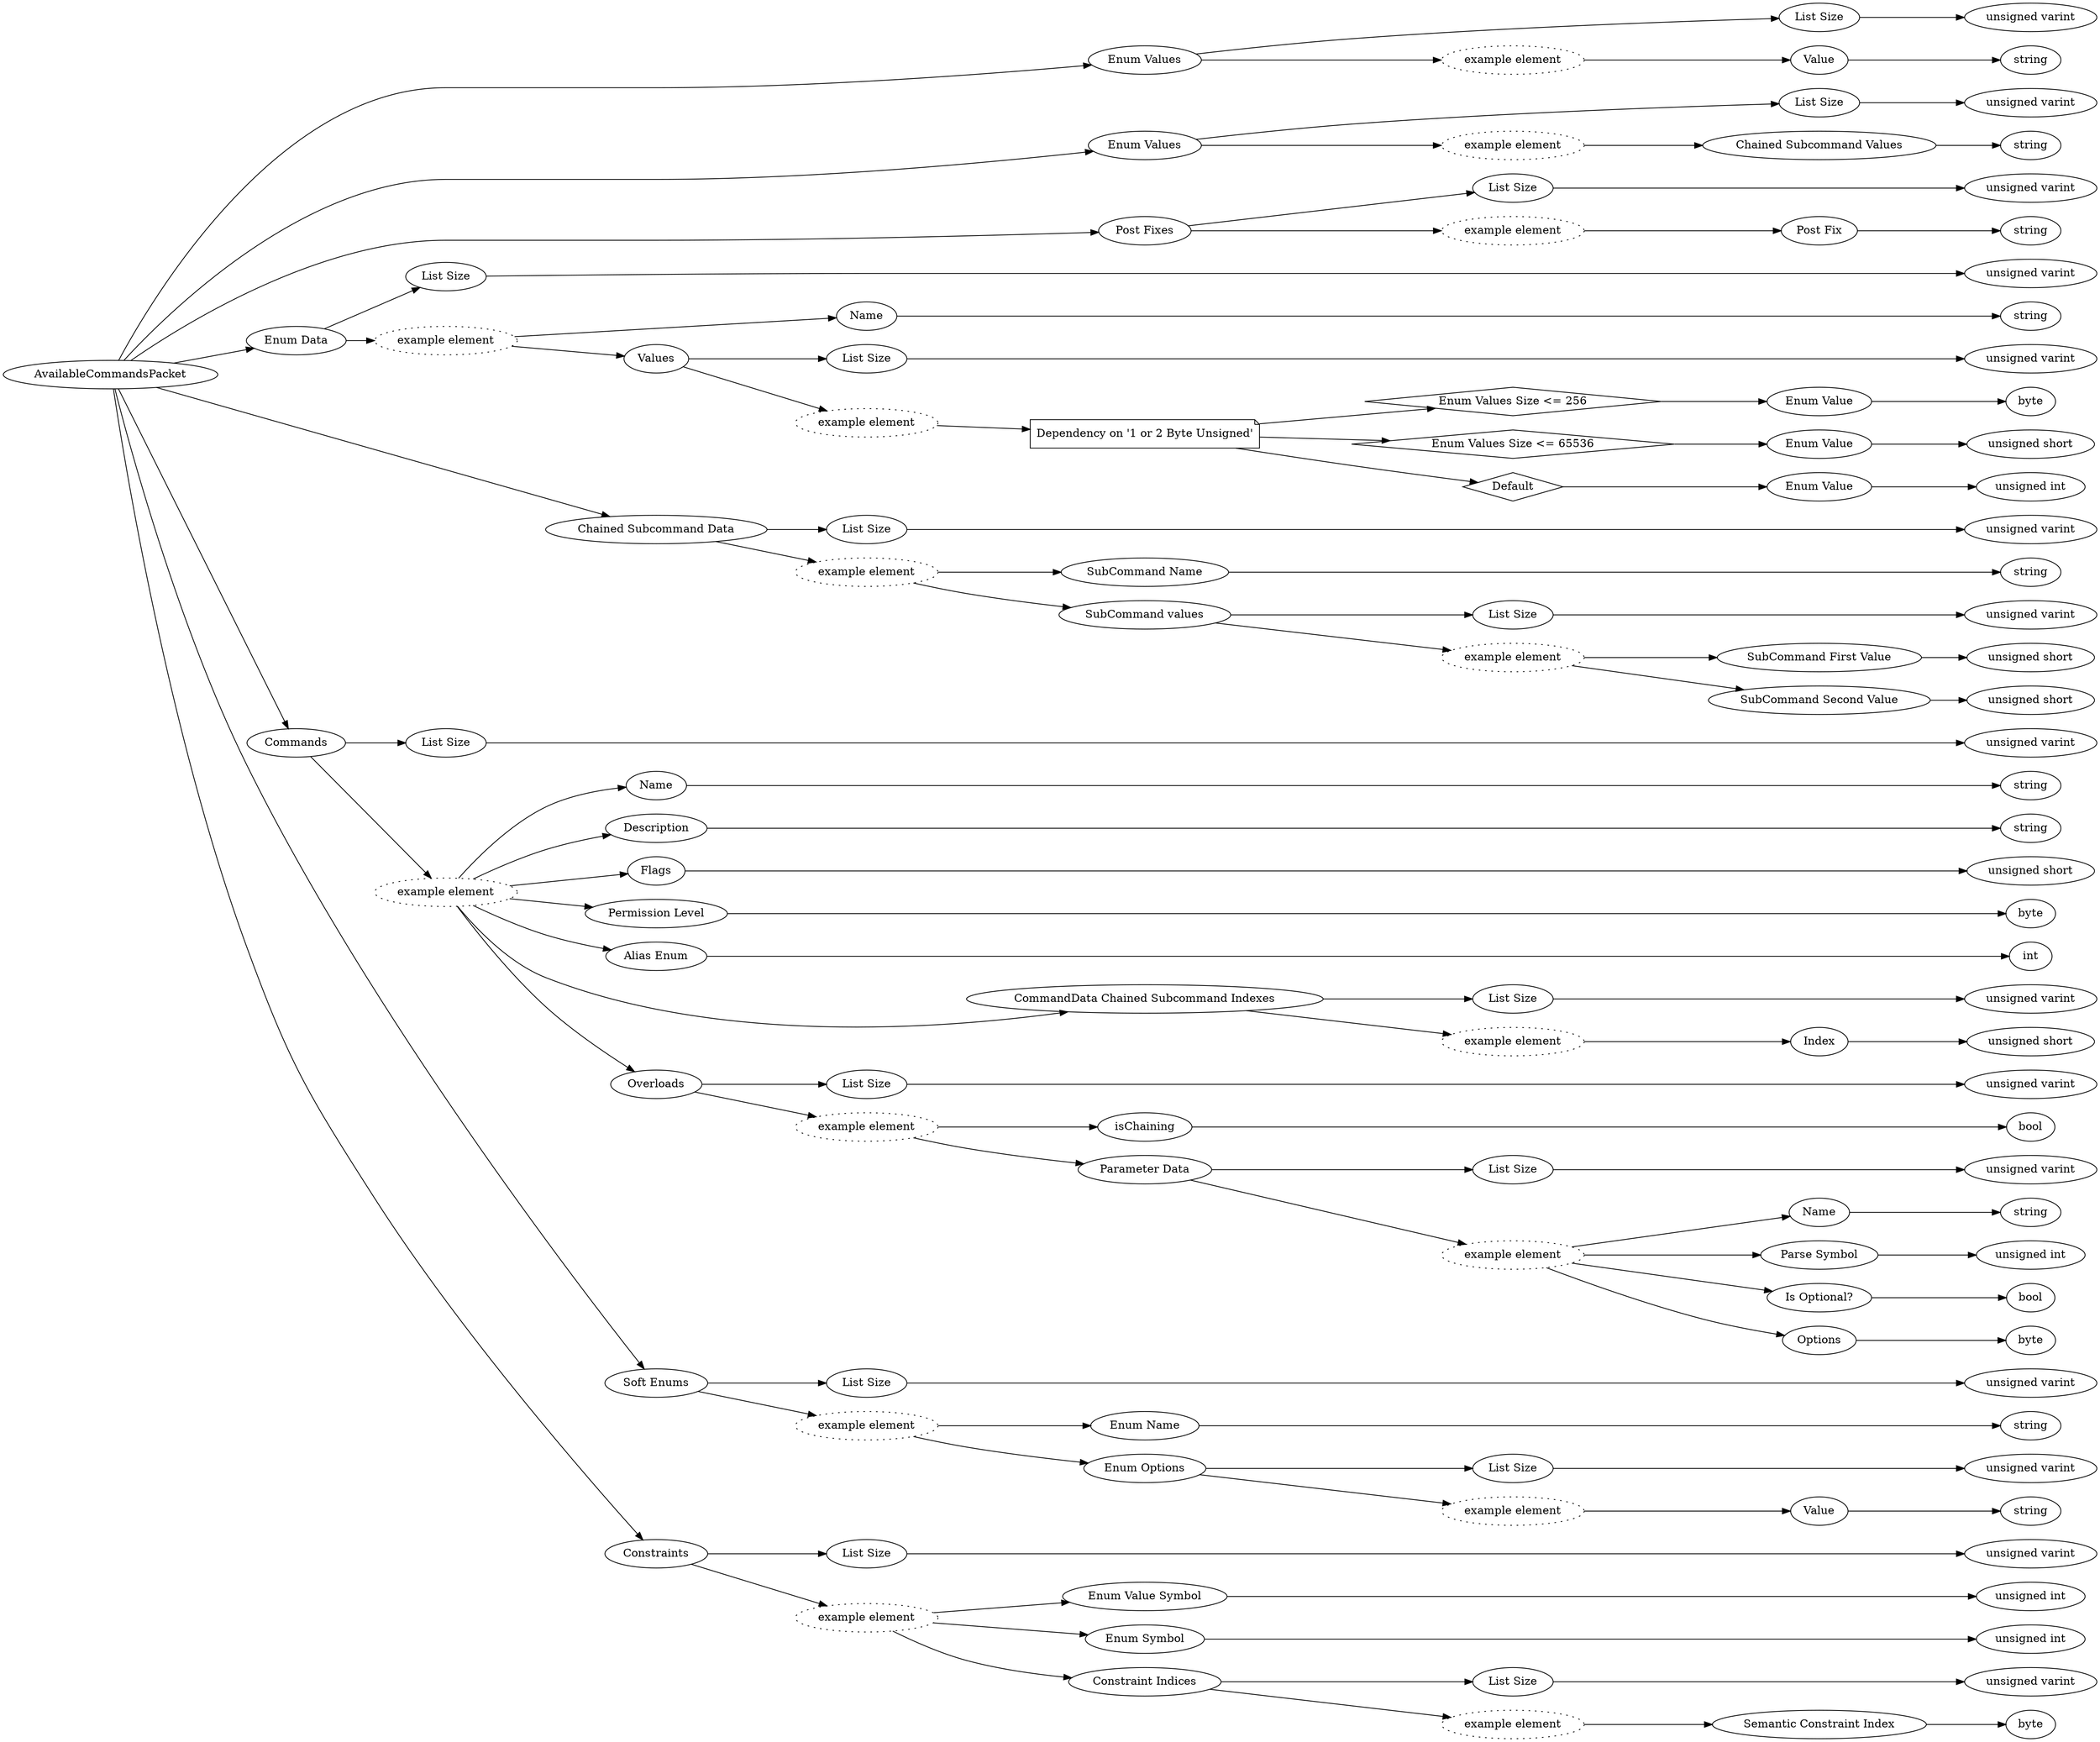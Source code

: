 digraph "AvailableCommandsPacket" {
rankdir = LR
0
0 -> 1
1 -> 2
2 -> 3
1 -> 4
4 -> 5
5 -> 6
0 -> 7
7 -> 8
8 -> 9
7 -> 10
10 -> 11
11 -> 12
0 -> 13
13 -> 14
14 -> 15
13 -> 16
16 -> 17
17 -> 18
0 -> 19
19 -> 20
20 -> 21
19 -> 22
22 -> 23
23 -> 24
22 -> 25
25 -> 26
26 -> 27
25 -> 28
28 -> 29
29 -> 30
30 -> 31
31 -> 32
29 -> 33
33 -> 34
34 -> 35
29 -> 36
36 -> 37
37 -> 38
0 -> 39
39 -> 40
40 -> 41
39 -> 42
42 -> 43
43 -> 44
42 -> 45
45 -> 46
46 -> 47
45 -> 48
48 -> 49
49 -> 50
48 -> 51
51 -> 52
0 -> 53
53 -> 54
54 -> 55
53 -> 56
56 -> 57
57 -> 58
56 -> 59
59 -> 60
56 -> 61
61 -> 62
56 -> 63
63 -> 64
56 -> 65
65 -> 66
56 -> 67
67 -> 68
68 -> 69
67 -> 70
70 -> 71
71 -> 72
56 -> 73
73 -> 74
74 -> 75
73 -> 76
76 -> 77
77 -> 78
76 -> 79
79 -> 80
80 -> 81
79 -> 82
82 -> 83
83 -> 84
82 -> 85
85 -> 86
82 -> 87
87 -> 88
82 -> 89
89 -> 90
0 -> 91
91 -> 92
92 -> 93
91 -> 94
94 -> 95
95 -> 96
94 -> 97
97 -> 98
98 -> 99
97 -> 100
100 -> 101
101 -> 102
0 -> 103
103 -> 104
104 -> 105
103 -> 106
106 -> 107
107 -> 108
106 -> 109
109 -> 110
106 -> 111
111 -> 112
112 -> 113
111 -> 114
114 -> 115
115 -> 116

0 [label="AvailableCommandsPacket",comment="name: \"AvailableCommandsPacket\", typeName: \"\", id: 0, branchId: 76, recurseId: -1, attributes: 0, notes: \"\""];
1 [label="Enum Values",comment="name: \"Enum Values\", typeName: \"\", id: 1, branchId: 0, recurseId: -1, attributes: 8, notes: \"\""];
2 [label="List Size",comment="name: \"List Size\", typeName: \"\", id: 2, branchId: 0, recurseId: -1, attributes: 0, notes: \"\""];
3 [label="unsigned varint",comment="name: \"unsigned varint\", typeName: \"\", id: 3, branchId: 0, recurseId: -1, attributes: 512, notes: \"\""];
4 [label="example element",style=dotted,comment="name: \"example element\", typeName: \"\", id: 4, branchId: 0, recurseId: -1, attributes: 16, notes: \"\""];
5 [label="Value",comment="name: \"Value\", typeName: \"\", id: 5, branchId: 0, recurseId: -1, attributes: 0, notes: \"\""];
6 [label="string",comment="name: \"string\", typeName: \"\", id: 6, branchId: 0, recurseId: -1, attributes: 512, notes: \"\""];
7 [label="Enum Values",comment="name: \"Enum Values\", typeName: \"\", id: 7, branchId: 0, recurseId: -1, attributes: 8, notes: \"\""];
8 [label="List Size",comment="name: \"List Size\", typeName: \"\", id: 8, branchId: 0, recurseId: -1, attributes: 0, notes: \"\""];
9 [label="unsigned varint",comment="name: \"unsigned varint\", typeName: \"\", id: 9, branchId: 0, recurseId: -1, attributes: 512, notes: \"\""];
10 [label="example element",style=dotted,comment="name: \"example element\", typeName: \"\", id: 10, branchId: 0, recurseId: -1, attributes: 16, notes: \"\""];
11 [label="Chained Subcommand Values",comment="name: \"Chained Subcommand Values\", typeName: \"\", id: 11, branchId: 0, recurseId: -1, attributes: 0, notes: \"\""];
12 [label="string",comment="name: \"string\", typeName: \"\", id: 12, branchId: 0, recurseId: -1, attributes: 512, notes: \"\""];
13 [label="Post Fixes",comment="name: \"Post Fixes\", typeName: \"\", id: 13, branchId: 0, recurseId: -1, attributes: 8, notes: \"\""];
14 [label="List Size",comment="name: \"List Size\", typeName: \"\", id: 14, branchId: 0, recurseId: -1, attributes: 0, notes: \"\""];
15 [label="unsigned varint",comment="name: \"unsigned varint\", typeName: \"\", id: 15, branchId: 0, recurseId: -1, attributes: 512, notes: \"\""];
16 [label="example element",style=dotted,comment="name: \"example element\", typeName: \"\", id: 16, branchId: 0, recurseId: -1, attributes: 16, notes: \"\""];
17 [label="Post Fix",comment="name: \"Post Fix\", typeName: \"\", id: 17, branchId: 0, recurseId: -1, attributes: 0, notes: \"\""];
18 [label="string",comment="name: \"string\", typeName: \"\", id: 18, branchId: 0, recurseId: -1, attributes: 512, notes: \"\""];
19 [label="Enum Data",comment="name: \"Enum Data\", typeName: \"\", id: 19, branchId: 0, recurseId: -1, attributes: 8, notes: \"\""];
20 [label="List Size",comment="name: \"List Size\", typeName: \"\", id: 20, branchId: 0, recurseId: -1, attributes: 0, notes: \"\""];
21 [label="unsigned varint",comment="name: \"unsigned varint\", typeName: \"\", id: 21, branchId: 0, recurseId: -1, attributes: 512, notes: \"\""];
22 [label="example element",style=dotted,comment="name: \"example element\", typeName: \"\", id: 22, branchId: 0, recurseId: -1, attributes: 16, notes: \"\""];
23 [label="Name",comment="name: \"Name\", typeName: \"\", id: 23, branchId: 0, recurseId: -1, attributes: 0, notes: \"\""];
24 [label="string",comment="name: \"string\", typeName: \"\", id: 24, branchId: 0, recurseId: -1, attributes: 512, notes: \"\""];
25 [label="Values",comment="name: \"Values\", typeName: \"\", id: 25, branchId: 0, recurseId: -1, attributes: 8, notes: \"\""];
26 [label="List Size",comment="name: \"List Size\", typeName: \"\", id: 26, branchId: 0, recurseId: -1, attributes: 0, notes: \"\""];
27 [label="unsigned varint",comment="name: \"unsigned varint\", typeName: \"\", id: 27, branchId: 0, recurseId: -1, attributes: 512, notes: \"\""];
28 [label="example element",style=dotted,comment="name: \"example element\", typeName: \"\", id: 28, branchId: 0, recurseId: -1, attributes: 16, notes: \"\""];
29 [label="Dependency on '1 or 2 Byte Unsigned'",shape=note,comment="name: \"Dependency on '1 or 2 Byte Unsigned'\", typeName: \"\", id: 29, branchId: 0, recurseId: -1, attributes: 2, notes: \"\""];
30 [label="Enum Values Size <= 256",shape=diamond,comment="name: \"Enum Values Size <= 256\", typeName: \"\", id: 30, branchId: 0, recurseId: -1, attributes: 4, notes: \"\""];
31 [label="Enum Value",comment="name: \"Enum Value\", typeName: \"\", id: 31, branchId: 0, recurseId: -1, attributes: 0, notes: \"\""];
32 [label="byte",comment="name: \"byte\", typeName: \"\", id: 32, branchId: 0, recurseId: -1, attributes: 512, notes: \"\""];
33 [label="Enum Values Size <= 65536",shape=diamond,comment="name: \"Enum Values Size <= 65536\", typeName: \"\", id: 33, branchId: 1, recurseId: -1, attributes: 4, notes: \"\""];
34 [label="Enum Value",comment="name: \"Enum Value\", typeName: \"\", id: 34, branchId: 0, recurseId: -1, attributes: 0, notes: \"\""];
35 [label="unsigned short",comment="name: \"unsigned short\", typeName: \"\", id: 35, branchId: 0, recurseId: -1, attributes: 512, notes: \"\""];
36 [label="Default",shape=diamond,comment="name: \"Default\", typeName: \"\", id: 36, branchId: 2, recurseId: -1, attributes: 4, notes: \"\""];
37 [label="Enum Value",comment="name: \"Enum Value\", typeName: \"\", id: 37, branchId: 0, recurseId: -1, attributes: 0, notes: \"\""];
38 [label="unsigned int",comment="name: \"unsigned int\", typeName: \"\", id: 38, branchId: 0, recurseId: -1, attributes: 512, notes: \"\""];
39 [label="Chained Subcommand Data",comment="name: \"Chained Subcommand Data\", typeName: \"\", id: 39, branchId: 0, recurseId: -1, attributes: 8, notes: \"\""];
40 [label="List Size",comment="name: \"List Size\", typeName: \"\", id: 40, branchId: 0, recurseId: -1, attributes: 0, notes: \"\""];
41 [label="unsigned varint",comment="name: \"unsigned varint\", typeName: \"\", id: 41, branchId: 0, recurseId: -1, attributes: 512, notes: \"\""];
42 [label="example element",style=dotted,comment="name: \"example element\", typeName: \"\", id: 42, branchId: 0, recurseId: -1, attributes: 16, notes: \"\""];
43 [label="SubCommand Name",comment="name: \"SubCommand Name\", typeName: \"\", id: 43, branchId: 0, recurseId: -1, attributes: 0, notes: \"\""];
44 [label="string",comment="name: \"string\", typeName: \"\", id: 44, branchId: 0, recurseId: -1, attributes: 512, notes: \"\""];
45 [label="SubCommand values",comment="name: \"SubCommand values\", typeName: \"\", id: 45, branchId: 0, recurseId: -1, attributes: 8, notes: \"\""];
46 [label="List Size",comment="name: \"List Size\", typeName: \"\", id: 46, branchId: 0, recurseId: -1, attributes: 0, notes: \"\""];
47 [label="unsigned varint",comment="name: \"unsigned varint\", typeName: \"\", id: 47, branchId: 0, recurseId: -1, attributes: 512, notes: \"\""];
48 [label="example element",style=dotted,comment="name: \"example element\", typeName: \"\", id: 48, branchId: 0, recurseId: -1, attributes: 16, notes: \"\""];
49 [label="SubCommand First Value",comment="name: \"SubCommand First Value\", typeName: \"\", id: 49, branchId: 0, recurseId: -1, attributes: 0, notes: \"\""];
50 [label="unsigned short",comment="name: \"unsigned short\", typeName: \"\", id: 50, branchId: 0, recurseId: -1, attributes: 512, notes: \"\""];
51 [label="SubCommand Second Value",comment="name: \"SubCommand Second Value\", typeName: \"\", id: 51, branchId: 0, recurseId: -1, attributes: 0, notes: \"\""];
52 [label="unsigned short",comment="name: \"unsigned short\", typeName: \"\", id: 52, branchId: 0, recurseId: -1, attributes: 512, notes: \"\""];
53 [label="Commands",comment="name: \"Commands\", typeName: \"\", id: 53, branchId: 0, recurseId: -1, attributes: 8, notes: \"\""];
54 [label="List Size",comment="name: \"List Size\", typeName: \"\", id: 54, branchId: 0, recurseId: -1, attributes: 0, notes: \"\""];
55 [label="unsigned varint",comment="name: \"unsigned varint\", typeName: \"\", id: 55, branchId: 0, recurseId: -1, attributes: 512, notes: \"\""];
56 [label="example element",style=dotted,comment="name: \"example element\", typeName: \"\", id: 56, branchId: 0, recurseId: -1, attributes: 16, notes: \"\""];
57 [label="Name",comment="name: \"Name\", typeName: \"\", id: 57, branchId: 0, recurseId: -1, attributes: 0, notes: \"\""];
58 [label="string",comment="name: \"string\", typeName: \"\", id: 58, branchId: 0, recurseId: -1, attributes: 512, notes: \"\""];
59 [label="Description",comment="name: \"Description\", typeName: \"\", id: 59, branchId: 0, recurseId: -1, attributes: 0, notes: \"\""];
60 [label="string",comment="name: \"string\", typeName: \"\", id: 60, branchId: 0, recurseId: -1, attributes: 512, notes: \"\""];
61 [label="Flags",comment="name: \"Flags\", typeName: \"\", id: 61, branchId: 0, recurseId: -1, attributes: 0, notes: \"\""];
62 [label="unsigned short",comment="name: \"unsigned short\", typeName: \"\", id: 62, branchId: 0, recurseId: -1, attributes: 512, notes: \"\""];
63 [label="Permission Level",comment="name: \"Permission Level\", typeName: \"\", id: 63, branchId: 0, recurseId: -1, attributes: 0, notes: \"\""];
64 [label="byte",comment="name: \"byte\", typeName: \"\", id: 64, branchId: 0, recurseId: -1, attributes: 512, notes: \"\""];
65 [label="Alias Enum",comment="name: \"Alias Enum\", typeName: \"\", id: 65, branchId: 0, recurseId: -1, attributes: 0, notes: \"\""];
66 [label="int",comment="name: \"int\", typeName: \"\", id: 66, branchId: 0, recurseId: -1, attributes: 512, notes: \"\""];
67 [label="CommandData Chained Subcommand Indexes",comment="name: \"CommandData Chained Subcommand Indexes\", typeName: \"\", id: 67, branchId: 0, recurseId: -1, attributes: 8, notes: \"\""];
68 [label="List Size",comment="name: \"List Size\", typeName: \"\", id: 68, branchId: 0, recurseId: -1, attributes: 0, notes: \"\""];
69 [label="unsigned varint",comment="name: \"unsigned varint\", typeName: \"\", id: 69, branchId: 0, recurseId: -1, attributes: 512, notes: \"\""];
70 [label="example element",style=dotted,comment="name: \"example element\", typeName: \"\", id: 70, branchId: 0, recurseId: -1, attributes: 16, notes: \"\""];
71 [label="Index",comment="name: \"Index\", typeName: \"\", id: 71, branchId: 0, recurseId: -1, attributes: 0, notes: \"\""];
72 [label="unsigned short",comment="name: \"unsigned short\", typeName: \"\", id: 72, branchId: 0, recurseId: -1, attributes: 512, notes: \"\""];
73 [label="Overloads",comment="name: \"Overloads\", typeName: \"\", id: 73, branchId: 0, recurseId: -1, attributes: 8, notes: \"\""];
74 [label="List Size",comment="name: \"List Size\", typeName: \"\", id: 74, branchId: 0, recurseId: -1, attributes: 0, notes: \"\""];
75 [label="unsigned varint",comment="name: \"unsigned varint\", typeName: \"\", id: 75, branchId: 0, recurseId: -1, attributes: 512, notes: \"\""];
76 [label="example element",style=dotted,comment="name: \"example element\", typeName: \"\", id: 76, branchId: 0, recurseId: -1, attributes: 16, notes: \"\""];
77 [label="isChaining",comment="name: \"isChaining\", typeName: \"\", id: 77, branchId: 0, recurseId: -1, attributes: 0, notes: \"\""];
78 [label="bool",comment="name: \"bool\", typeName: \"\", id: 78, branchId: 0, recurseId: -1, attributes: 512, notes: \"\""];
79 [label="Parameter Data",comment="name: \"Parameter Data\", typeName: \"\", id: 79, branchId: 0, recurseId: -1, attributes: 8, notes: \"\""];
80 [label="List Size",comment="name: \"List Size\", typeName: \"\", id: 80, branchId: 0, recurseId: -1, attributes: 0, notes: \"\""];
81 [label="unsigned varint",comment="name: \"unsigned varint\", typeName: \"\", id: 81, branchId: 0, recurseId: -1, attributes: 512, notes: \"\""];
82 [label="example element",style=dotted,comment="name: \"example element\", typeName: \"\", id: 82, branchId: 0, recurseId: -1, attributes: 16, notes: \"\""];
83 [label="Name",comment="name: \"Name\", typeName: \"\", id: 83, branchId: 0, recurseId: -1, attributes: 0, notes: \"\""];
84 [label="string",comment="name: \"string\", typeName: \"\", id: 84, branchId: 0, recurseId: -1, attributes: 512, notes: \"\""];
85 [label="Parse Symbol",comment="name: \"Parse Symbol\", typeName: \"\", id: 85, branchId: 0, recurseId: -1, attributes: 0, notes: \"\""];
86 [label="unsigned int",comment="name: \"unsigned int\", typeName: \"\", id: 86, branchId: 0, recurseId: -1, attributes: 512, notes: \"\""];
87 [label="Is Optional?",comment="name: \"Is Optional?\", typeName: \"\", id: 87, branchId: 0, recurseId: -1, attributes: 0, notes: \"\""];
88 [label="bool",comment="name: \"bool\", typeName: \"\", id: 88, branchId: 0, recurseId: -1, attributes: 512, notes: \"\""];
89 [label="Options",comment="name: \"Options\", typeName: \"\", id: 89, branchId: 0, recurseId: -1, attributes: 0, notes: \"\""];
90 [label="byte",comment="name: \"byte\", typeName: \"\", id: 90, branchId: 0, recurseId: -1, attributes: 512, notes: \"\""];
91 [label="Soft Enums",comment="name: \"Soft Enums\", typeName: \"\", id: 91, branchId: 0, recurseId: -1, attributes: 8, notes: \"\""];
92 [label="List Size",comment="name: \"List Size\", typeName: \"\", id: 92, branchId: 0, recurseId: -1, attributes: 0, notes: \"\""];
93 [label="unsigned varint",comment="name: \"unsigned varint\", typeName: \"\", id: 93, branchId: 0, recurseId: -1, attributes: 512, notes: \"\""];
94 [label="example element",style=dotted,comment="name: \"example element\", typeName: \"\", id: 94, branchId: 0, recurseId: -1, attributes: 16, notes: \"\""];
95 [label="Enum Name",comment="name: \"Enum Name\", typeName: \"\", id: 95, branchId: 0, recurseId: -1, attributes: 0, notes: \"\""];
96 [label="string",comment="name: \"string\", typeName: \"\", id: 96, branchId: 0, recurseId: -1, attributes: 512, notes: \"\""];
97 [label="Enum Options",comment="name: \"Enum Options\", typeName: \"\", id: 97, branchId: 0, recurseId: -1, attributes: 8, notes: \"\""];
98 [label="List Size",comment="name: \"List Size\", typeName: \"\", id: 98, branchId: 0, recurseId: -1, attributes: 0, notes: \"\""];
99 [label="unsigned varint",comment="name: \"unsigned varint\", typeName: \"\", id: 99, branchId: 0, recurseId: -1, attributes: 512, notes: \"\""];
100 [label="example element",style=dotted,comment="name: \"example element\", typeName: \"\", id: 100, branchId: 0, recurseId: -1, attributes: 16, notes: \"\""];
101 [label="Value",comment="name: \"Value\", typeName: \"\", id: 101, branchId: 0, recurseId: -1, attributes: 0, notes: \"\""];
102 [label="string",comment="name: \"string\", typeName: \"\", id: 102, branchId: 0, recurseId: -1, attributes: 512, notes: \"\""];
103 [label="Constraints",comment="name: \"Constraints\", typeName: \"\", id: 103, branchId: 0, recurseId: -1, attributes: 8, notes: \"\""];
104 [label="List Size",comment="name: \"List Size\", typeName: \"\", id: 104, branchId: 0, recurseId: -1, attributes: 0, notes: \"\""];
105 [label="unsigned varint",comment="name: \"unsigned varint\", typeName: \"\", id: 105, branchId: 0, recurseId: -1, attributes: 512, notes: \"\""];
106 [label="example element",style=dotted,comment="name: \"example element\", typeName: \"\", id: 106, branchId: 0, recurseId: -1, attributes: 16, notes: \"\""];
107 [label="Enum Value Symbol",comment="name: \"Enum Value Symbol\", typeName: \"\", id: 107, branchId: 0, recurseId: -1, attributes: 0, notes: \"Symbol in the command parser representing this enum's value.\""];
108 [label="unsigned int",comment="name: \"unsigned int\", typeName: \"\", id: 108, branchId: 0, recurseId: -1, attributes: 512, notes: \"\""];
109 [label="Enum Symbol",comment="name: \"Enum Symbol\", typeName: \"\", id: 109, branchId: 0, recurseId: -1, attributes: 0, notes: \"Symbol in the command parser representing this enum.\""];
110 [label="unsigned int",comment="name: \"unsigned int\", typeName: \"\", id: 110, branchId: 0, recurseId: -1, attributes: 512, notes: \"\""];
111 [label="Constraint Indices",comment="name: \"Constraint Indices\", typeName: \"\", id: 111, branchId: 0, recurseId: -1, attributes: 8, notes: \"\""];
112 [label="List Size",comment="name: \"List Size\", typeName: \"\", id: 112, branchId: 0, recurseId: -1, attributes: 0, notes: \"\""];
113 [label="unsigned varint",comment="name: \"unsigned varint\", typeName: \"\", id: 113, branchId: 0, recurseId: -1, attributes: 512, notes: \"\""];
114 [label="example element",style=dotted,comment="name: \"example element\", typeName: \"\", id: 114, branchId: 0, recurseId: -1, attributes: 16, notes: \"\""];
115 [label="Semantic Constraint Index",comment="name: \"Semantic Constraint Index\", typeName: \"\", id: 115, branchId: 0, recurseId: -1, attributes: 0, notes: \"Index of the semantic constraint within the command parser.\""];
116 [label="byte",comment="name: \"byte\", typeName: \"\", id: 116, branchId: 0, recurseId: -1, attributes: 512, notes: \"\""];
{ rank = max;3;6;9;12;15;18;21;24;27;32;35;38;41;44;47;50;52;55;58;60;62;64;66;69;72;75;78;81;84;86;88;90;93;96;99;102;105;108;110;113;116}

}
